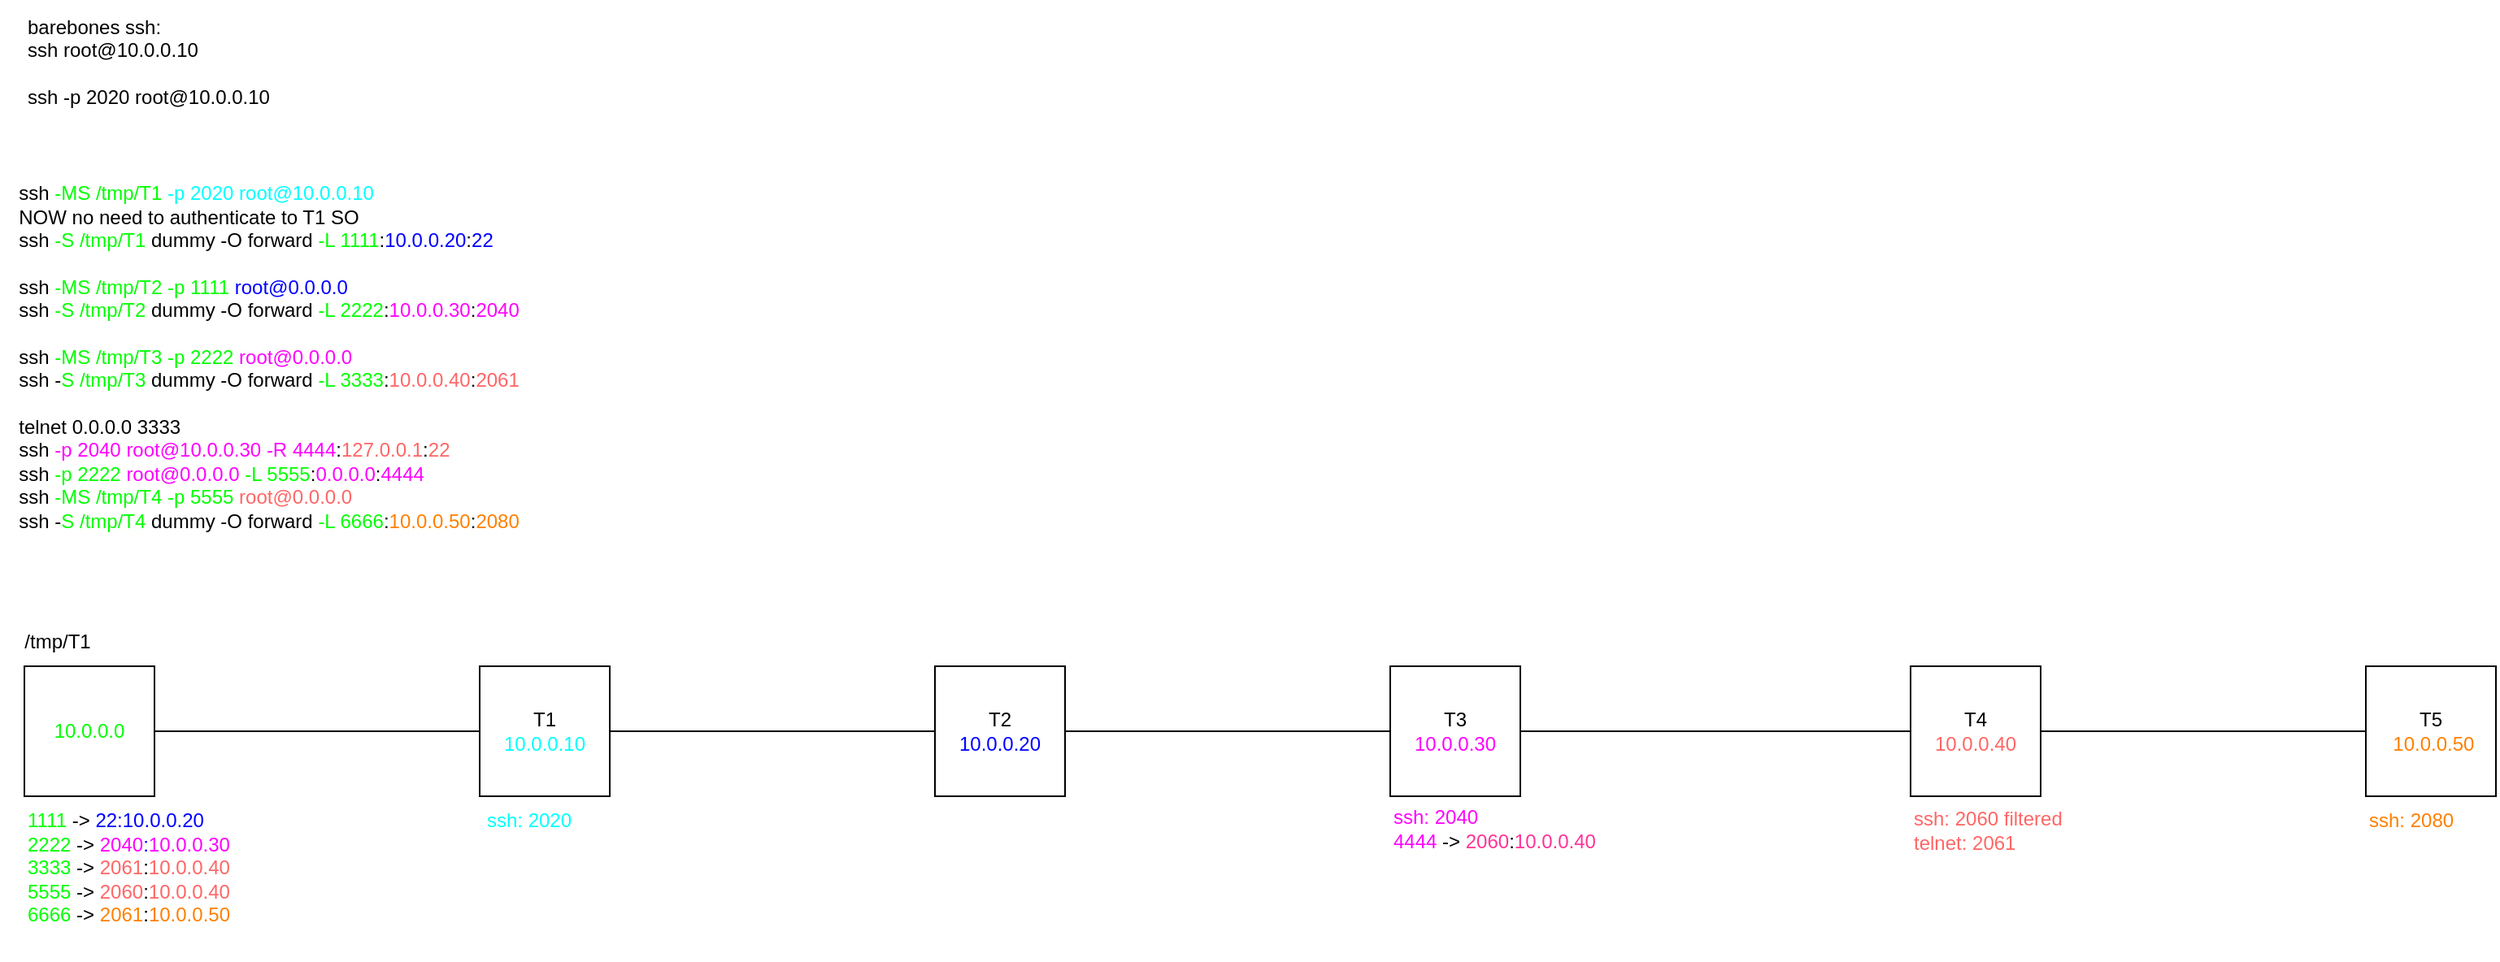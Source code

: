 <mxfile version="23.1.7" type="github">
  <diagram name="Page-1" id="FsFMNKamjnLMCyS4MaGt">
    <mxGraphModel dx="2796" dy="1133" grid="1" gridSize="10" guides="1" tooltips="1" connect="1" arrows="1" fold="1" page="1" pageScale="1" pageWidth="850" pageHeight="1100" math="0" shadow="0">
      <root>
        <mxCell id="0" />
        <mxCell id="1" parent="0" />
        <mxCell id="_9m9D5vIo8r4-Emz0mx3-10" value="" style="endArrow=none;html=1;rounded=0;exitX=0;exitY=0.5;exitDx=0;exitDy=0;entryX=1;entryY=0.5;entryDx=0;entryDy=0;" edge="1" parent="1" source="_9m9D5vIo8r4-Emz0mx3-5" target="_9m9D5vIo8r4-Emz0mx3-14">
          <mxGeometry width="50" height="50" relative="1" as="geometry">
            <mxPoint x="-20" y="530" as="sourcePoint" />
            <mxPoint x="1303.077" y="560" as="targetPoint" />
          </mxGeometry>
        </mxCell>
        <mxCell id="_9m9D5vIo8r4-Emz0mx3-1" value="T1&lt;br&gt;&lt;font color=&quot;#00ffff&quot;&gt;10.0.0.10&lt;/font&gt;" style="whiteSpace=wrap;html=1;aspect=fixed;" vertex="1" parent="1">
          <mxGeometry x="40" y="520" width="80" height="80" as="geometry" />
        </mxCell>
        <mxCell id="_9m9D5vIo8r4-Emz0mx3-2" value="T2&lt;br&gt;&lt;font color=&quot;#0000ff&quot;&gt;10.0.0.20&lt;/font&gt;" style="whiteSpace=wrap;html=1;aspect=fixed;" vertex="1" parent="1">
          <mxGeometry x="320" y="520" width="80" height="80" as="geometry" />
        </mxCell>
        <mxCell id="_9m9D5vIo8r4-Emz0mx3-3" value="T3&lt;br&gt;&lt;font color=&quot;#ff00ff&quot;&gt;10.0.0.30&lt;/font&gt;" style="whiteSpace=wrap;html=1;aspect=fixed;" vertex="1" parent="1">
          <mxGeometry x="600" y="520" width="80" height="80" as="geometry" />
        </mxCell>
        <mxCell id="_9m9D5vIo8r4-Emz0mx3-4" value="T4&lt;br&gt;&lt;font color=&quot;#ff6666&quot;&gt;10.0.0.40&lt;/font&gt;" style="whiteSpace=wrap;html=1;aspect=fixed;" vertex="1" parent="1">
          <mxGeometry x="920" y="520" width="80" height="80" as="geometry" />
        </mxCell>
        <mxCell id="_9m9D5vIo8r4-Emz0mx3-5" value="&lt;font color=&quot;#00ff00&quot;&gt;10.0.0.0&lt;/font&gt;" style="whiteSpace=wrap;html=1;aspect=fixed;" vertex="1" parent="1">
          <mxGeometry x="-240" y="520" width="80" height="80" as="geometry" />
        </mxCell>
        <mxCell id="_9m9D5vIo8r4-Emz0mx3-6" value="barebones ssh:&amp;nbsp;&lt;br&gt;ssh root@10.0.0.10&lt;br&gt;&lt;br&gt;ssh -p 2020 root@10.0.0.10&lt;br&gt;&lt;div&gt;&lt;br&gt;&lt;/div&gt;" style="text;html=1;align=left;verticalAlign=middle;resizable=0;points=[];autosize=1;strokeColor=none;fillColor=none;" vertex="1" parent="1">
          <mxGeometry x="-240" y="110" width="170" height="90" as="geometry" />
        </mxCell>
        <mxCell id="_9m9D5vIo8r4-Emz0mx3-7" value="&lt;font color=&quot;#00ffff&quot;&gt;ssh: 2020&lt;/font&gt;" style="text;html=1;align=center;verticalAlign=middle;resizable=0;points=[];autosize=1;strokeColor=none;fillColor=none;" vertex="1" parent="1">
          <mxGeometry x="30" y="600" width="80" height="30" as="geometry" />
        </mxCell>
        <mxCell id="_9m9D5vIo8r4-Emz0mx3-8" value="&lt;div style=&quot;text-align: left;&quot;&gt;ssh&amp;nbsp;&lt;span style=&quot;background-color: initial;&quot;&gt;&lt;font color=&quot;#00ff00&quot;&gt;-MS /tmp/T1&amp;nbsp;&lt;/font&gt;&lt;/span&gt;&lt;span style=&quot;background-color: initial; color: rgb(0, 255, 255);&quot;&gt;-p 2020 root@10.0.0.10&lt;/span&gt;&lt;/div&gt;&lt;div style=&quot;text-align: left;&quot;&gt;&lt;span style=&quot;background-color: initial;&quot;&gt;NOW no need to authenticate to T1 SO&lt;br&gt;ssh &lt;font color=&quot;#00ff00&quot;&gt;-S /tmp/T1&lt;/font&gt; dummy -O forward &lt;font color=&quot;#00ff00&quot;&gt;-L 1111&lt;/font&gt;:&lt;font color=&quot;#0000ff&quot;&gt;10.0.0.20&lt;/font&gt;:&lt;font color=&quot;#0000ff&quot;&gt;22&lt;/font&gt;&lt;/span&gt;&lt;/div&gt;&lt;div style=&quot;text-align: left;&quot;&gt;&lt;span style=&quot;background-color: initial;&quot;&gt;&lt;br&gt;&lt;/span&gt;&lt;/div&gt;&lt;div style=&quot;text-align: left;&quot;&gt;&lt;span style=&quot;background-color: initial;&quot;&gt;ssh&amp;nbsp;&lt;/span&gt;&lt;font style=&quot;background-color: initial; color: rgb(0, 255, 0); border-color: var(--border-color);&quot; color=&quot;#00ff00&quot;&gt;-MS /tmp/T2&lt;/font&gt;&lt;span style=&quot;background-color: initial; color: rgb(0, 255, 255); border-color: var(--border-color);&quot;&gt;&amp;nbsp;&lt;/span&gt;&lt;span style=&quot;background-color: initial; border-color: var(--border-color);&quot;&gt;&lt;font color=&quot;#00ff00&quot;&gt;-p 1111&lt;/font&gt;&lt;font color=&quot;#0000ff&quot;&gt; root@0.0.0.0&lt;/font&gt;&lt;/span&gt;&lt;/div&gt;&lt;div style=&quot;text-align: left;&quot;&gt;&lt;span style=&quot;background-color: initial; border-color: var(--border-color);&quot;&gt;ssh&amp;nbsp;&lt;font style=&quot;border-color: var(--border-color);&quot; color=&quot;#00ff00&quot;&gt;-S /tmp/T2&lt;/font&gt;&amp;nbsp;dummy -O forward&amp;nbsp;&lt;font style=&quot;border-color: var(--border-color);&quot; color=&quot;#00ff00&quot;&gt;-L 2222&lt;/font&gt;:&lt;font color=&quot;#ff00ff&quot; style=&quot;border-color: var(--border-color);&quot;&gt;10.0.0.30&lt;/font&gt;:&lt;font color=&quot;#ff00ff&quot; style=&quot;border-color: var(--border-color);&quot;&gt;2040&lt;/font&gt;&lt;font color=&quot;#0000ff&quot;&gt;&lt;br&gt;&lt;/font&gt;&lt;/span&gt;&lt;/div&gt;&lt;div style=&quot;text-align: left;&quot;&gt;&lt;span style=&quot;background-color: initial; border-color: var(--border-color);&quot;&gt;&lt;font color=&quot;#ff00ff&quot; style=&quot;border-color: var(--border-color);&quot;&gt;&lt;br&gt;&lt;/font&gt;&lt;/span&gt;&lt;/div&gt;&lt;div style=&quot;text-align: left;&quot;&gt;&lt;span style=&quot;background-color: initial; border-color: var(--border-color);&quot;&gt;&lt;font style=&quot;border-color: var(--border-color);&quot;&gt;&lt;div style=&quot;border-color: var(--border-color);&quot;&gt;ssh&amp;nbsp;&lt;font style=&quot;color: rgb(0, 255, 0); border-color: var(--border-color); background-color: initial;&quot; color=&quot;#00ff00&quot;&gt;-MS /tmp/T3&lt;/font&gt;&lt;span style=&quot;color: rgb(0, 255, 255); border-color: var(--border-color); background-color: initial;&quot;&gt;&amp;nbsp;&lt;/span&gt;&lt;span style=&quot;border-color: var(--border-color); background-color: initial;&quot;&gt;&lt;font color=&quot;#00ff00&quot; style=&quot;border-color: var(--border-color);&quot;&gt;-p 2222&lt;/font&gt;&lt;font style=&quot;color: rgb(0, 0, 0); border-color: var(--border-color);&quot; color=&quot;#0000ff&quot;&gt; &lt;/font&gt;&lt;font color=&quot;#ff00ff&quot; style=&quot;border-color: var(--border-color);&quot;&gt;root@0.0.0.0&lt;/font&gt;&lt;/span&gt;&lt;/div&gt;&lt;div style=&quot;border-color: var(--border-color);&quot;&gt;&lt;span style=&quot;border-color: var(--border-color); background-color: initial;&quot;&gt;ssh&amp;nbsp;&lt;font style=&quot;color: rgb(0, 0, 0); border-color: var(--border-color);&quot; color=&quot;#00ff00&quot;&gt;-&lt;/font&gt;&lt;font style=&quot;border-color: var(--border-color);&quot; color=&quot;#00ff00&quot;&gt;S /tmp/T3&lt;/font&gt;&amp;nbsp;dummy -O forward&amp;nbsp;&lt;font style=&quot;border-color: var(--border-color);&quot; color=&quot;#00ff00&quot;&gt;-L 3333&lt;/font&gt;:&lt;font color=&quot;#ff6666&quot; style=&quot;border-color: var(--border-color);&quot;&gt;10.0.0.40&lt;/font&gt;:&lt;font color=&quot;#ff6666&quot; style=&quot;border-color: var(--border-color);&quot;&gt;2061&lt;/font&gt;&lt;/span&gt;&lt;/div&gt;&lt;div style=&quot;border-color: var(--border-color);&quot;&gt;&lt;span style=&quot;border-color: var(--border-color); background-color: initial;&quot;&gt;&lt;font color=&quot;#ff3399&quot; style=&quot;border-color: var(--border-color);&quot;&gt;&lt;br&gt;&lt;/font&gt;&lt;/span&gt;&lt;/div&gt;&lt;div style=&quot;border-color: var(--border-color);&quot;&gt;telnet 0.0.0.0 3333&lt;br&gt;ssh &lt;font color=&quot;#ff00ff&quot;&gt;-p 2040&lt;/font&gt; &lt;font color=&quot;#ff00ff&quot;&gt;root@10.0.0.30&lt;/font&gt; &lt;font color=&quot;#ff00ff&quot;&gt;-R&lt;/font&gt; &lt;font color=&quot;#ff00ff&quot;&gt;4444&lt;/font&gt;:&lt;font color=&quot;#ff6666&quot;&gt;127.0.0.1&lt;/font&gt;:&lt;font color=&quot;#ff6666&quot;&gt;22&lt;/font&gt;&lt;/div&gt;&lt;div style=&quot;border-color: var(--border-color);&quot;&gt;ssh &lt;font color=&quot;#00ff00&quot;&gt;-p 2222&lt;/font&gt; &lt;font color=&quot;#ff00ff&quot;&gt;root@0.0.0.0&lt;/font&gt; &lt;font color=&quot;#00ff00&quot;&gt;-L 5555&lt;/font&gt;:&lt;font color=&quot;#ff00ff&quot;&gt;0.0.0.0&lt;/font&gt;:&lt;font color=&quot;#ff00ff&quot;&gt;4444&lt;/font&gt;&lt;/div&gt;&lt;div style=&quot;border-color: var(--border-color);&quot;&gt;&lt;div style=&quot;border-color: var(--border-color);&quot;&gt;ssh&amp;nbsp;&lt;font style=&quot;border-color: var(--border-color); color: rgb(0, 255, 0); background-color: initial;&quot; color=&quot;#00ff00&quot;&gt;-MS /tmp/T4&lt;/font&gt;&amp;nbsp;&lt;span style=&quot;border-color: var(--border-color); background-color: initial;&quot;&gt;&lt;font style=&quot;border-color: var(--border-color);&quot; color=&quot;#00ff00&quot;&gt;-p 5555&lt;/font&gt;&lt;font style=&quot;border-color: var(--border-color);&quot;&gt;&amp;nbsp;&lt;/font&gt;&lt;font color=&quot;#ff6666&quot; style=&quot;border-color: var(--border-color);&quot;&gt;root@0.0.0.0&lt;/font&gt;&lt;/span&gt;&lt;/div&gt;&lt;div style=&quot;border-color: var(--border-color);&quot;&gt;&lt;span style=&quot;border-color: var(--border-color); background-color: initial;&quot;&gt;ssh&amp;nbsp;&lt;font style=&quot;border-color: var(--border-color);&quot;&gt;-&lt;/font&gt;&lt;font style=&quot;border-color: var(--border-color);&quot; color=&quot;#00ff00&quot;&gt;S /tmp/T4&lt;/font&gt;&amp;nbsp;dummy -O forward&amp;nbsp;&lt;font style=&quot;border-color: var(--border-color);&quot; color=&quot;#00ff00&quot;&gt;-L 6666&lt;/font&gt;:&lt;font color=&quot;#ff8000&quot;&gt;10.0.0.50&lt;/font&gt;:&lt;font color=&quot;#ff8000&quot;&gt;2080&lt;/font&gt;&lt;/span&gt;&lt;/div&gt;&lt;div style=&quot;border-color: var(--border-color);&quot;&gt;&lt;span style=&quot;border-color: var(--border-color); background-color: initial;&quot;&gt;&lt;font color=&quot;#ff00ff&quot;&gt;&lt;br&gt;&lt;/font&gt;&lt;/span&gt;&lt;/div&gt;&lt;div style=&quot;border-color: var(--border-color);&quot;&gt;&lt;span style=&quot;border-color: var(--border-color); background-color: initial;&quot;&gt;&lt;font color=&quot;#ff00ff&quot;&gt;&lt;br&gt;&lt;/font&gt;&lt;/span&gt;&lt;/div&gt;&lt;/div&gt;&lt;/font&gt;&lt;/span&gt;&lt;/div&gt;" style="text;html=1;align=center;verticalAlign=middle;resizable=0;points=[];autosize=1;strokeColor=none;fillColor=none;" vertex="1" parent="1">
          <mxGeometry x="-255" y="214" width="330" height="260" as="geometry" />
        </mxCell>
        <mxCell id="_9m9D5vIo8r4-Emz0mx3-9" value="/tmp/T1" style="text;html=1;align=center;verticalAlign=middle;resizable=0;points=[];autosize=1;strokeColor=none;fillColor=none;" vertex="1" parent="1">
          <mxGeometry x="-250" y="490" width="60" height="30" as="geometry" />
        </mxCell>
        <mxCell id="_9m9D5vIo8r4-Emz0mx3-11" value="&lt;font color=&quot;#00ff00&quot;&gt;1111&lt;/font&gt; -&amp;gt; &lt;font color=&quot;#0000ff&quot;&gt;22:10.0.0.20&lt;br&gt;&lt;/font&gt;&lt;font color=&quot;#00ff00&quot;&gt;2222&lt;/font&gt; -&amp;gt; &lt;font color=&quot;#ff00ff&quot;&gt;2040&lt;/font&gt;&lt;font style=&quot;border-color: var(--border-color);&quot; color=&quot;#0000ff&quot;&gt;:&lt;/font&gt;&lt;font color=&quot;#ff00ff&quot; style=&quot;border-color: var(--border-color);&quot;&gt;10.0.0.30&lt;br&gt;&lt;/font&gt;&lt;font color=&quot;#00ff00&quot;&gt;3333 &lt;/font&gt;-&amp;gt; &lt;font color=&quot;#ff6666&quot;&gt;2061&lt;/font&gt;:&lt;font color=&quot;#ff6666&quot;&gt;10.0.0.40&lt;br&gt;&lt;/font&gt;&lt;font style=&quot;border-color: var(--border-color);&quot; color=&quot;#00ff00&quot;&gt;5555&amp;nbsp;&lt;/font&gt;-&amp;gt;&amp;nbsp;&lt;font color=&quot;#ff6666&quot; style=&quot;border-color: var(--border-color);&quot;&gt;2060&lt;/font&gt;:&lt;font style=&quot;border-color: var(--border-color);&quot;&gt;&lt;font color=&quot;#ff6666&quot;&gt;10.0.0.40&lt;/font&gt;&lt;br&gt;&lt;font style=&quot;border-color: var(--border-color);&quot; color=&quot;#00ff00&quot;&gt;6666&lt;font color=&quot;#ff6666&quot;&gt;&amp;nbsp;&lt;/font&gt;&lt;/font&gt;-&amp;gt;&lt;font color=&quot;#ff6666&quot;&gt;&amp;nbsp;&lt;/font&gt;&lt;font color=&quot;#ff8000&quot; style=&quot;border-color: var(--border-color);&quot;&gt;2061&lt;/font&gt;&lt;span style=&quot;color: rgb(0, 0, 0);&quot;&gt;:&lt;/span&gt;&lt;font color=&quot;#ff8000&quot; style=&quot;border-color: var(--border-color);&quot;&gt;10.0.0.50&lt;/font&gt;&lt;br&gt;&lt;/font&gt;&lt;div&gt;&lt;br&gt;&lt;/div&gt;" style="text;html=1;align=left;verticalAlign=middle;resizable=0;points=[];autosize=1;strokeColor=none;fillColor=none;" vertex="1" parent="1">
          <mxGeometry x="-240" y="601" width="150" height="100" as="geometry" />
        </mxCell>
        <mxCell id="_9m9D5vIo8r4-Emz0mx3-13" value="&lt;font color=&quot;#ff00ff&quot;&gt;ssh: 2040&lt;br&gt;4444&amp;nbsp;&lt;/font&gt;-&amp;gt;&amp;nbsp;&lt;font style=&quot;border-color: var(--border-color);&quot; color=&quot;#ff3399&quot;&gt;2060&lt;/font&gt;:&lt;font style=&quot;border-color: var(--border-color);&quot; color=&quot;#ff3399&quot;&gt;10.0.0.40&lt;/font&gt;&lt;font color=&quot;#ff00ff&quot;&gt;&lt;br&gt;&lt;/font&gt;" style="text;html=1;align=left;verticalAlign=middle;resizable=0;points=[];autosize=1;strokeColor=none;fillColor=none;" vertex="1" parent="1">
          <mxGeometry x="600" y="600" width="150" height="40" as="geometry" />
        </mxCell>
        <mxCell id="_9m9D5vIo8r4-Emz0mx3-14" value="T5&lt;br&gt;&lt;font color=&quot;#ff6666&quot;&gt;&amp;nbsp;&lt;/font&gt;&lt;font color=&quot;#ff8000&quot;&gt;10.0.0.50&lt;/font&gt;" style="whiteSpace=wrap;html=1;aspect=fixed;" vertex="1" parent="1">
          <mxGeometry x="1200" y="520" width="80" height="80" as="geometry" />
        </mxCell>
        <mxCell id="_9m9D5vIo8r4-Emz0mx3-16" value="&lt;font color=&quot;#ff6666&quot;&gt;ssh: 2060 filtered&lt;br&gt;telnet: 2061&lt;/font&gt;" style="text;html=1;align=left;verticalAlign=middle;resizable=0;points=[];autosize=1;strokeColor=none;fillColor=none;" vertex="1" parent="1">
          <mxGeometry x="920" y="601" width="110" height="40" as="geometry" />
        </mxCell>
        <mxCell id="_9m9D5vIo8r4-Emz0mx3-17" value="&lt;font color=&quot;#ff8000&quot;&gt;ssh: 2080&lt;/font&gt;" style="text;html=1;align=left;verticalAlign=middle;resizable=0;points=[];autosize=1;strokeColor=none;fillColor=none;" vertex="1" parent="1">
          <mxGeometry x="1200" y="600" width="80" height="30" as="geometry" />
        </mxCell>
      </root>
    </mxGraphModel>
  </diagram>
</mxfile>
